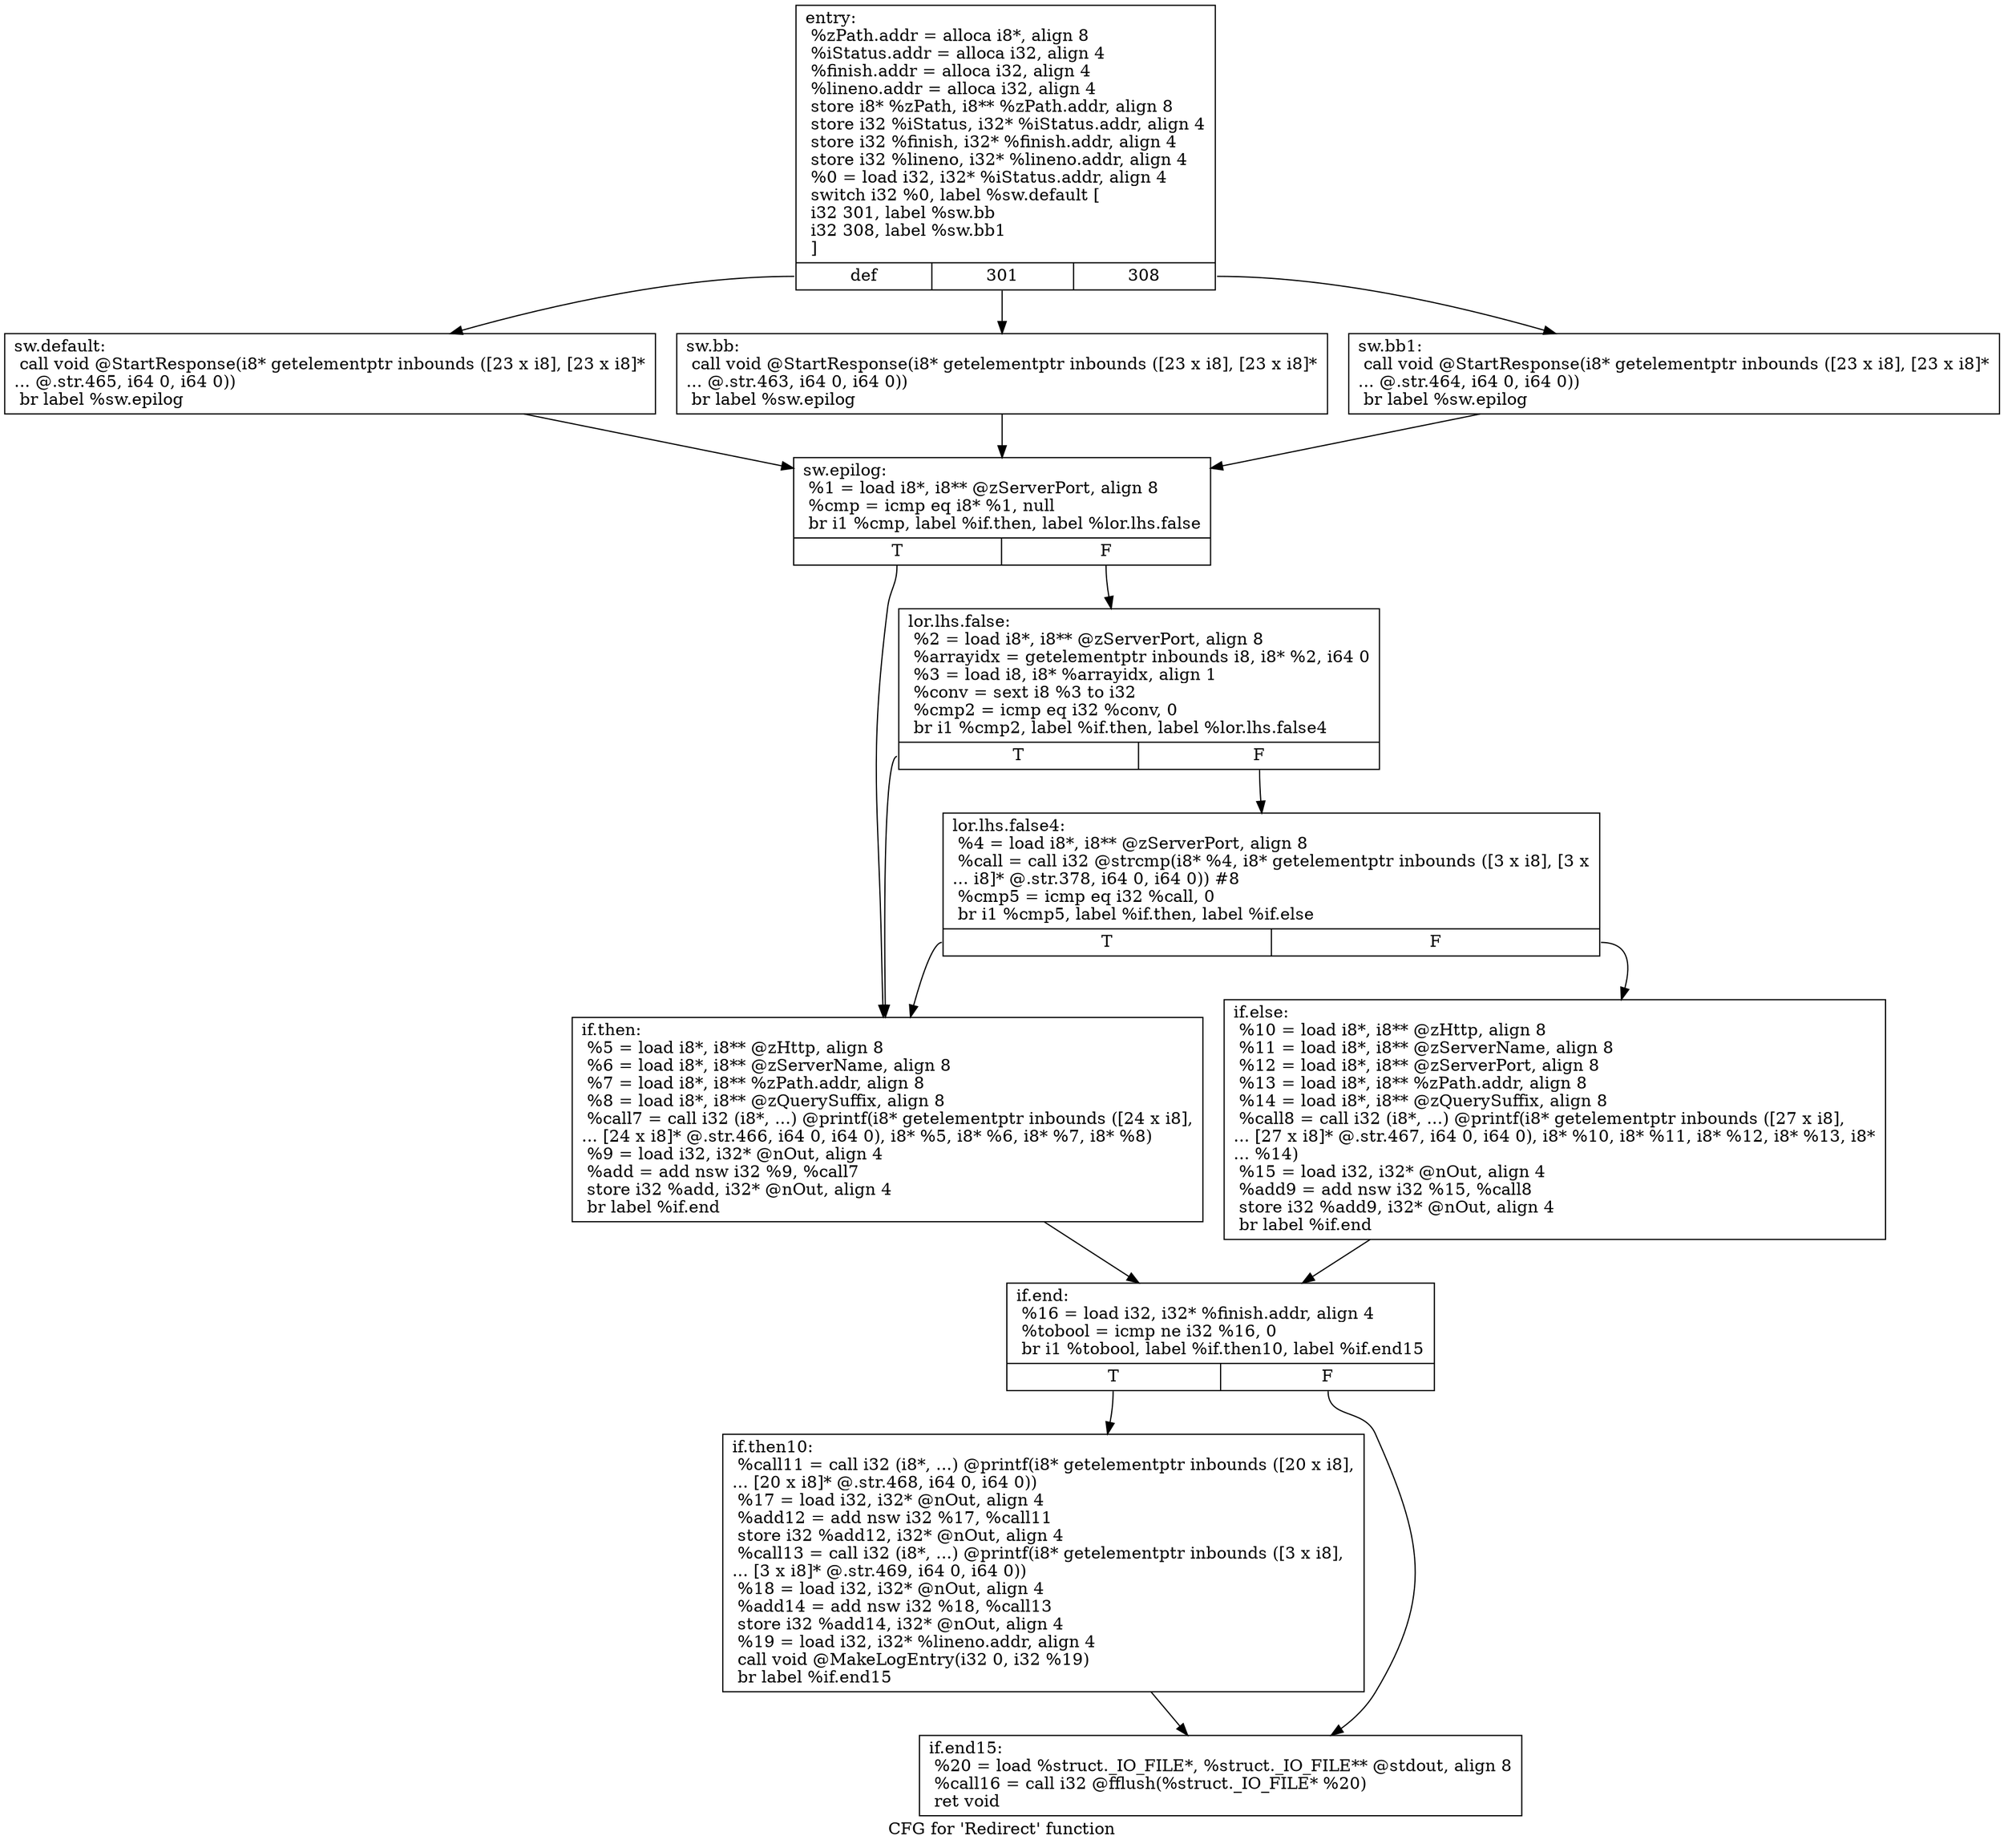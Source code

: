 digraph "CFG for 'Redirect' function" {
	label="CFG for 'Redirect' function";

	Node0xc1f360 [shape=record,label="{entry:\l  %zPath.addr = alloca i8*, align 8\l  %iStatus.addr = alloca i32, align 4\l  %finish.addr = alloca i32, align 4\l  %lineno.addr = alloca i32, align 4\l  store i8* %zPath, i8** %zPath.addr, align 8\l  store i32 %iStatus, i32* %iStatus.addr, align 4\l  store i32 %finish, i32* %finish.addr, align 4\l  store i32 %lineno, i32* %lineno.addr, align 4\l  %0 = load i32, i32* %iStatus.addr, align 4\l  switch i32 %0, label %sw.default [\l    i32 301, label %sw.bb\l    i32 308, label %sw.bb1\l  ]\l|{<s0>def|<s1>301|<s2>308}}"];
	Node0xc1f360:s0 -> Node0xc1f660;
	Node0xc1f360:s1 -> Node0xc1f6e0;
	Node0xc1f360:s2 -> Node0xc1f780;
	Node0xc1f6e0 [shape=record,label="{sw.bb:                                            \l  call void @StartResponse(i8* getelementptr inbounds ([23 x i8], [23 x i8]*\l... @.str.463, i64 0, i64 0))\l  br label %sw.epilog\l}"];
	Node0xc1f6e0 -> Node0xc1fa50;
	Node0xc1f780 [shape=record,label="{sw.bb1:                                           \l  call void @StartResponse(i8* getelementptr inbounds ([23 x i8], [23 x i8]*\l... @.str.464, i64 0, i64 0))\l  br label %sw.epilog\l}"];
	Node0xc1f780 -> Node0xc1fa50;
	Node0xc1f660 [shape=record,label="{sw.default:                                       \l  call void @StartResponse(i8* getelementptr inbounds ([23 x i8], [23 x i8]*\l... @.str.465, i64 0, i64 0))\l  br label %sw.epilog\l}"];
	Node0xc1f660 -> Node0xc1fa50;
	Node0xc1fa50 [shape=record,label="{sw.epilog:                                        \l  %1 = load i8*, i8** @zServerPort, align 8\l  %cmp = icmp eq i8* %1, null\l  br i1 %cmp, label %if.then, label %lor.lhs.false\l|{<s0>T|<s1>F}}"];
	Node0xc1fa50:s0 -> Node0xc1ff00;
	Node0xc1fa50:s1 -> Node0xc1ffd0;
	Node0xc1ffd0 [shape=record,label="{lor.lhs.false:                                    \l  %2 = load i8*, i8** @zServerPort, align 8\l  %arrayidx = getelementptr inbounds i8, i8* %2, i64 0\l  %3 = load i8, i8* %arrayidx, align 1\l  %conv = sext i8 %3 to i32\l  %cmp2 = icmp eq i32 %conv, 0\l  br i1 %cmp2, label %if.then, label %lor.lhs.false4\l|{<s0>T|<s1>F}}"];
	Node0xc1ffd0:s0 -> Node0xc1ff00;
	Node0xc1ffd0:s1 -> Node0xc20370;
	Node0xc20370 [shape=record,label="{lor.lhs.false4:                                   \l  %4 = load i8*, i8** @zServerPort, align 8\l  %call = call i32 @strcmp(i8* %4, i8* getelementptr inbounds ([3 x i8], [3 x\l... i8]* @.str.378, i64 0, i64 0)) #8\l  %cmp5 = icmp eq i32 %call, 0\l  br i1 %cmp5, label %if.then, label %if.else\l|{<s0>T|<s1>F}}"];
	Node0xc20370:s0 -> Node0xc1ff00;
	Node0xc20370:s1 -> Node0xc206f0;
	Node0xc1ff00 [shape=record,label="{if.then:                                          \l  %5 = load i8*, i8** @zHttp, align 8\l  %6 = load i8*, i8** @zServerName, align 8\l  %7 = load i8*, i8** %zPath.addr, align 8\l  %8 = load i8*, i8** @zQuerySuffix, align 8\l  %call7 = call i32 (i8*, ...) @printf(i8* getelementptr inbounds ([24 x i8],\l... [24 x i8]* @.str.466, i64 0, i64 0), i8* %5, i8* %6, i8* %7, i8* %8)\l  %9 = load i32, i32* @nOut, align 4\l  %add = add nsw i32 %9, %call7\l  store i32 %add, i32* @nOut, align 4\l  br label %if.end\l}"];
	Node0xc1ff00 -> Node0xc1fb50;
	Node0xc206f0 [shape=record,label="{if.else:                                          \l  %10 = load i8*, i8** @zHttp, align 8\l  %11 = load i8*, i8** @zServerName, align 8\l  %12 = load i8*, i8** @zServerPort, align 8\l  %13 = load i8*, i8** %zPath.addr, align 8\l  %14 = load i8*, i8** @zQuerySuffix, align 8\l  %call8 = call i32 (i8*, ...) @printf(i8* getelementptr inbounds ([27 x i8],\l... [27 x i8]* @.str.467, i64 0, i64 0), i8* %10, i8* %11, i8* %12, i8* %13, i8*\l... %14)\l  %15 = load i32, i32* @nOut, align 4\l  %add9 = add nsw i32 %15, %call8\l  store i32 %add9, i32* @nOut, align 4\l  br label %if.end\l}"];
	Node0xc206f0 -> Node0xc1fb50;
	Node0xc1fb50 [shape=record,label="{if.end:                                           \l  %16 = load i32, i32* %finish.addr, align 4\l  %tobool = icmp ne i32 %16, 0\l  br i1 %tobool, label %if.then10, label %if.end15\l|{<s0>T|<s1>F}}"];
	Node0xc1fb50:s0 -> Node0xc214a0;
	Node0xc1fb50:s1 -> Node0xc21550;
	Node0xc214a0 [shape=record,label="{if.then10:                                        \l  %call11 = call i32 (i8*, ...) @printf(i8* getelementptr inbounds ([20 x i8],\l... [20 x i8]* @.str.468, i64 0, i64 0))\l  %17 = load i32, i32* @nOut, align 4\l  %add12 = add nsw i32 %17, %call11\l  store i32 %add12, i32* @nOut, align 4\l  %call13 = call i32 (i8*, ...) @printf(i8* getelementptr inbounds ([3 x i8],\l... [3 x i8]* @.str.469, i64 0, i64 0))\l  %18 = load i32, i32* @nOut, align 4\l  %add14 = add nsw i32 %18, %call13\l  store i32 %add14, i32* @nOut, align 4\l  %19 = load i32, i32* %lineno.addr, align 4\l  call void @MakeLogEntry(i32 0, i32 %19)\l  br label %if.end15\l}"];
	Node0xc214a0 -> Node0xc21550;
	Node0xc21550 [shape=record,label="{if.end15:                                         \l  %20 = load %struct._IO_FILE*, %struct._IO_FILE** @stdout, align 8\l  %call16 = call i32 @fflush(%struct._IO_FILE* %20)\l  ret void\l}"];
}
